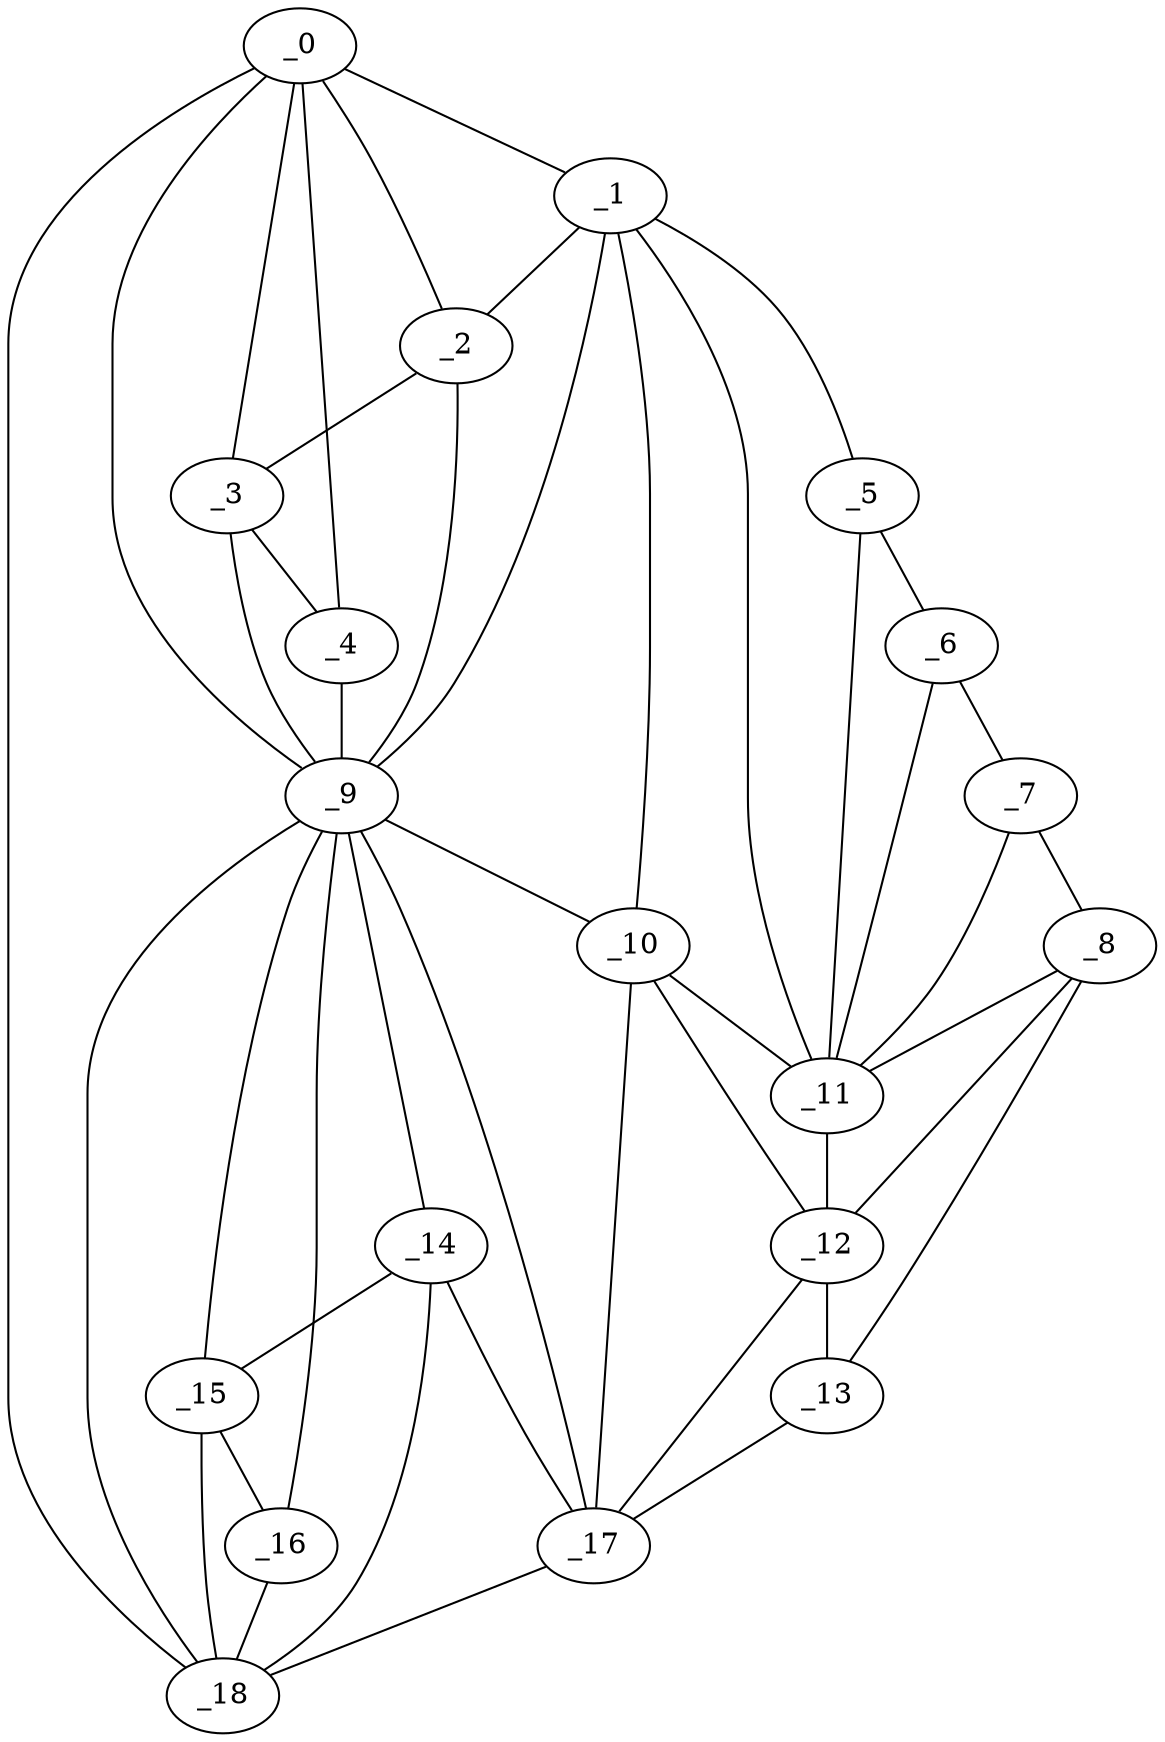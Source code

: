 graph "obj41__180.gxl" {
	_0	 [x=28,
		y=125];
	_1	 [x=29,
		y=70];
	_0 -- _1	 [valence=1];
	_2	 [x=29,
		y=80];
	_0 -- _2	 [valence=2];
	_3	 [x=29,
		y=97];
	_0 -- _3	 [valence=1];
	_4	 [x=29,
		y=112];
	_0 -- _4	 [valence=2];
	_9	 [x=67,
		y=90];
	_0 -- _9	 [valence=2];
	_18	 [x=102,
		y=125];
	_0 -- _18	 [valence=1];
	_1 -- _2	 [valence=1];
	_5	 [x=32,
		y=6];
	_1 -- _5	 [valence=1];
	_1 -- _9	 [valence=2];
	_10	 [x=69,
		y=55];
	_1 -- _10	 [valence=2];
	_11	 [x=70,
		y=44];
	_1 -- _11	 [valence=2];
	_2 -- _3	 [valence=2];
	_2 -- _9	 [valence=1];
	_3 -- _4	 [valence=1];
	_3 -- _9	 [valence=2];
	_4 -- _9	 [valence=2];
	_6	 [x=43,
		y=4];
	_5 -- _6	 [valence=1];
	_5 -- _11	 [valence=2];
	_7	 [x=58,
		y=4];
	_6 -- _7	 [valence=1];
	_6 -- _11	 [valence=2];
	_8	 [x=67,
		y=6];
	_7 -- _8	 [valence=1];
	_7 -- _11	 [valence=1];
	_8 -- _11	 [valence=1];
	_12	 [x=81,
		y=47];
	_8 -- _12	 [valence=2];
	_13	 [x=101,
		y=47];
	_8 -- _13	 [valence=1];
	_9 -- _10	 [valence=2];
	_14	 [x=101,
		y=93];
	_9 -- _14	 [valence=2];
	_15	 [x=101,
		y=97];
	_9 -- _15	 [valence=2];
	_16	 [x=101,
		y=116];
	_9 -- _16	 [valence=2];
	_17	 [x=102,
		y=57];
	_9 -- _17	 [valence=2];
	_9 -- _18	 [valence=2];
	_10 -- _11	 [valence=1];
	_10 -- _12	 [valence=2];
	_10 -- _17	 [valence=2];
	_11 -- _12	 [valence=2];
	_12 -- _13	 [valence=2];
	_12 -- _17	 [valence=1];
	_13 -- _17	 [valence=1];
	_14 -- _15	 [valence=2];
	_14 -- _17	 [valence=2];
	_14 -- _18	 [valence=2];
	_15 -- _16	 [valence=2];
	_15 -- _18	 [valence=2];
	_16 -- _18	 [valence=1];
	_17 -- _18	 [valence=1];
}
